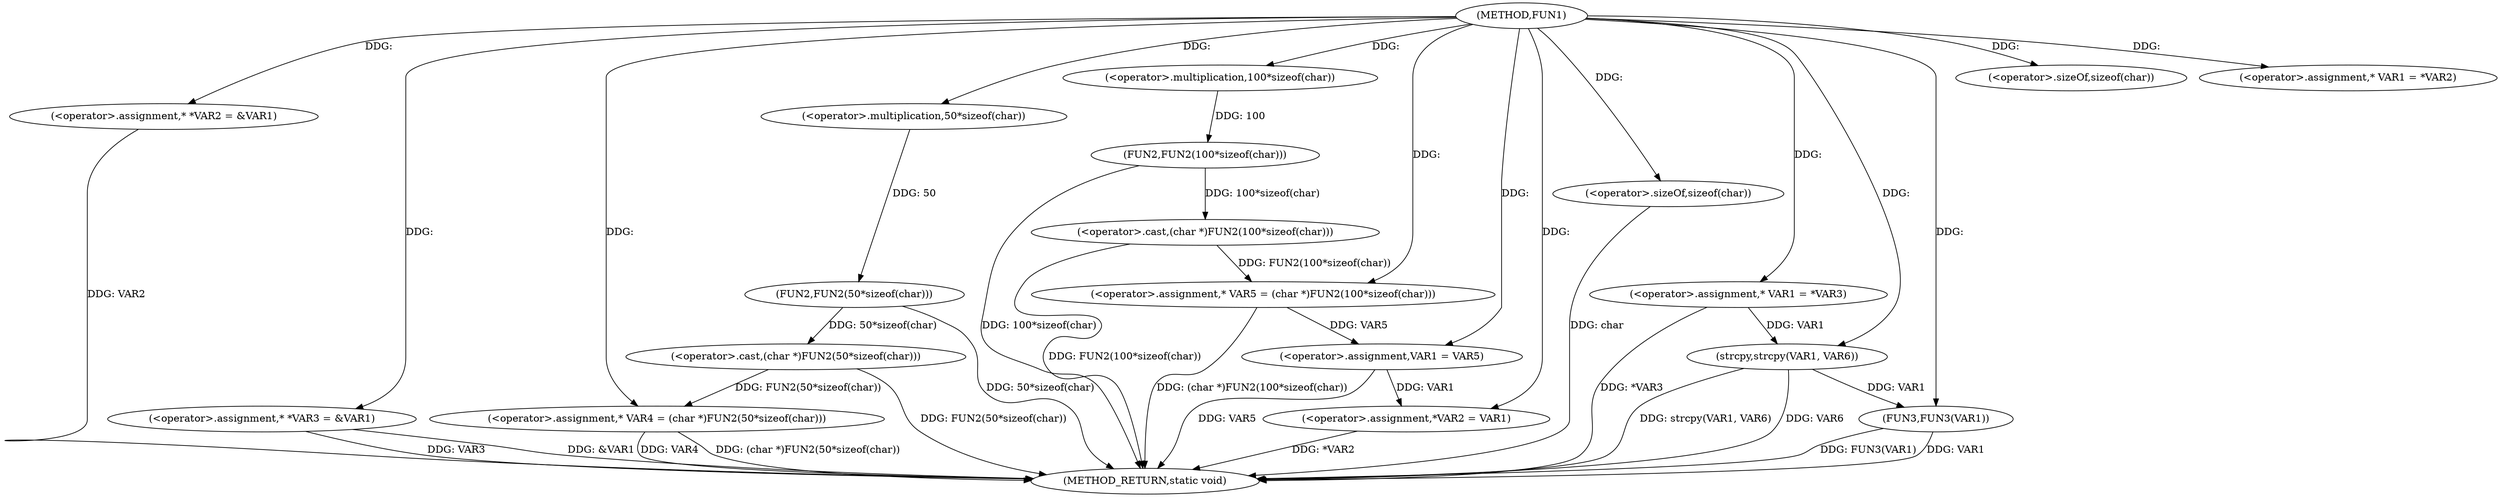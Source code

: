 digraph FUN1 {  
"1000100" [label = "(METHOD,FUN1)" ]
"1000159" [label = "(METHOD_RETURN,static void)" ]
"1000104" [label = "(<operator>.assignment,* *VAR2 = &VAR1)" ]
"1000109" [label = "(<operator>.assignment,* *VAR3 = &VAR1)" ]
"1000114" [label = "(<operator>.assignment,* VAR4 = (char *)FUN2(50*sizeof(char)))" ]
"1000116" [label = "(<operator>.cast,(char *)FUN2(50*sizeof(char)))" ]
"1000118" [label = "(FUN2,FUN2(50*sizeof(char)))" ]
"1000119" [label = "(<operator>.multiplication,50*sizeof(char))" ]
"1000121" [label = "(<operator>.sizeOf,sizeof(char))" ]
"1000124" [label = "(<operator>.assignment,* VAR5 = (char *)FUN2(100*sizeof(char)))" ]
"1000126" [label = "(<operator>.cast,(char *)FUN2(100*sizeof(char)))" ]
"1000128" [label = "(FUN2,FUN2(100*sizeof(char)))" ]
"1000129" [label = "(<operator>.multiplication,100*sizeof(char))" ]
"1000131" [label = "(<operator>.sizeOf,sizeof(char))" ]
"1000135" [label = "(<operator>.assignment,* VAR1 = *VAR2)" ]
"1000139" [label = "(<operator>.assignment,VAR1 = VAR5)" ]
"1000142" [label = "(<operator>.assignment,*VAR2 = VAR1)" ]
"1000148" [label = "(<operator>.assignment,* VAR1 = *VAR3)" ]
"1000154" [label = "(strcpy,strcpy(VAR1, VAR6))" ]
"1000157" [label = "(FUN3,FUN3(VAR1))" ]
  "1000124" -> "1000159"  [ label = "DDG: (char *)FUN2(100*sizeof(char))"] 
  "1000157" -> "1000159"  [ label = "DDG: FUN3(VAR1)"] 
  "1000104" -> "1000159"  [ label = "DDG: VAR2"] 
  "1000114" -> "1000159"  [ label = "DDG: VAR4"] 
  "1000116" -> "1000159"  [ label = "DDG: FUN2(50*sizeof(char))"] 
  "1000154" -> "1000159"  [ label = "DDG: strcpy(VAR1, VAR6)"] 
  "1000142" -> "1000159"  [ label = "DDG: *VAR2"] 
  "1000148" -> "1000159"  [ label = "DDG: *VAR3"] 
  "1000118" -> "1000159"  [ label = "DDG: 50*sizeof(char)"] 
  "1000131" -> "1000159"  [ label = "DDG: char"] 
  "1000139" -> "1000159"  [ label = "DDG: VAR5"] 
  "1000128" -> "1000159"  [ label = "DDG: 100*sizeof(char)"] 
  "1000157" -> "1000159"  [ label = "DDG: VAR1"] 
  "1000109" -> "1000159"  [ label = "DDG: VAR3"] 
  "1000126" -> "1000159"  [ label = "DDG: FUN2(100*sizeof(char))"] 
  "1000154" -> "1000159"  [ label = "DDG: VAR6"] 
  "1000109" -> "1000159"  [ label = "DDG: &VAR1"] 
  "1000114" -> "1000159"  [ label = "DDG: (char *)FUN2(50*sizeof(char))"] 
  "1000100" -> "1000104"  [ label = "DDG: "] 
  "1000100" -> "1000109"  [ label = "DDG: "] 
  "1000116" -> "1000114"  [ label = "DDG: FUN2(50*sizeof(char))"] 
  "1000100" -> "1000114"  [ label = "DDG: "] 
  "1000118" -> "1000116"  [ label = "DDG: 50*sizeof(char)"] 
  "1000119" -> "1000118"  [ label = "DDG: 50"] 
  "1000100" -> "1000119"  [ label = "DDG: "] 
  "1000100" -> "1000121"  [ label = "DDG: "] 
  "1000126" -> "1000124"  [ label = "DDG: FUN2(100*sizeof(char))"] 
  "1000100" -> "1000124"  [ label = "DDG: "] 
  "1000128" -> "1000126"  [ label = "DDG: 100*sizeof(char)"] 
  "1000129" -> "1000128"  [ label = "DDG: 100"] 
  "1000100" -> "1000129"  [ label = "DDG: "] 
  "1000100" -> "1000131"  [ label = "DDG: "] 
  "1000100" -> "1000135"  [ label = "DDG: "] 
  "1000124" -> "1000139"  [ label = "DDG: VAR5"] 
  "1000100" -> "1000139"  [ label = "DDG: "] 
  "1000139" -> "1000142"  [ label = "DDG: VAR1"] 
  "1000100" -> "1000142"  [ label = "DDG: "] 
  "1000100" -> "1000148"  [ label = "DDG: "] 
  "1000148" -> "1000154"  [ label = "DDG: VAR1"] 
  "1000100" -> "1000154"  [ label = "DDG: "] 
  "1000154" -> "1000157"  [ label = "DDG: VAR1"] 
  "1000100" -> "1000157"  [ label = "DDG: "] 
}
